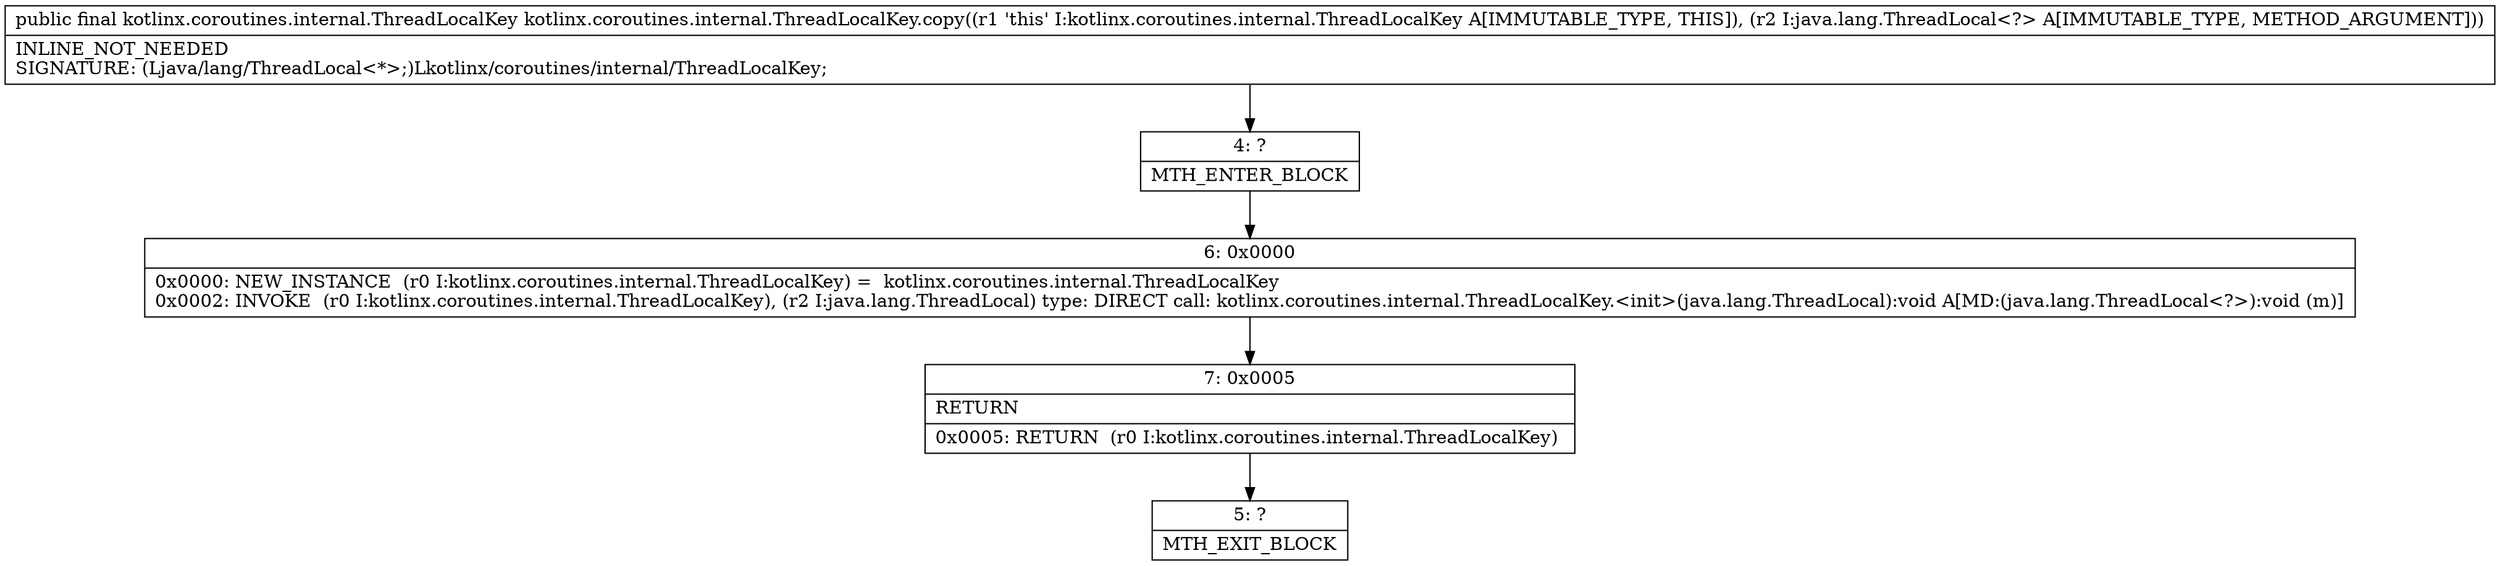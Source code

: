 digraph "CFG forkotlinx.coroutines.internal.ThreadLocalKey.copy(Ljava\/lang\/ThreadLocal;)Lkotlinx\/coroutines\/internal\/ThreadLocalKey;" {
Node_4 [shape=record,label="{4\:\ ?|MTH_ENTER_BLOCK\l}"];
Node_6 [shape=record,label="{6\:\ 0x0000|0x0000: NEW_INSTANCE  (r0 I:kotlinx.coroutines.internal.ThreadLocalKey) =  kotlinx.coroutines.internal.ThreadLocalKey \l0x0002: INVOKE  (r0 I:kotlinx.coroutines.internal.ThreadLocalKey), (r2 I:java.lang.ThreadLocal) type: DIRECT call: kotlinx.coroutines.internal.ThreadLocalKey.\<init\>(java.lang.ThreadLocal):void A[MD:(java.lang.ThreadLocal\<?\>):void (m)]\l}"];
Node_7 [shape=record,label="{7\:\ 0x0005|RETURN\l|0x0005: RETURN  (r0 I:kotlinx.coroutines.internal.ThreadLocalKey) \l}"];
Node_5 [shape=record,label="{5\:\ ?|MTH_EXIT_BLOCK\l}"];
MethodNode[shape=record,label="{public final kotlinx.coroutines.internal.ThreadLocalKey kotlinx.coroutines.internal.ThreadLocalKey.copy((r1 'this' I:kotlinx.coroutines.internal.ThreadLocalKey A[IMMUTABLE_TYPE, THIS]), (r2 I:java.lang.ThreadLocal\<?\> A[IMMUTABLE_TYPE, METHOD_ARGUMENT]))  | INLINE_NOT_NEEDED\lSIGNATURE: (Ljava\/lang\/ThreadLocal\<*\>;)Lkotlinx\/coroutines\/internal\/ThreadLocalKey;\l}"];
MethodNode -> Node_4;Node_4 -> Node_6;
Node_6 -> Node_7;
Node_7 -> Node_5;
}

